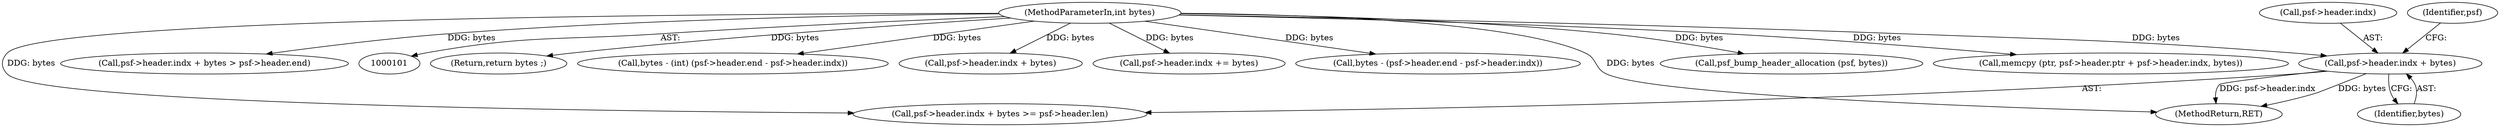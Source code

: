 digraph "0_libsndfile_708e996c87c5fae77b104ccfeb8f6db784c32074_13@pointer" {
"1000113" [label="(Call,psf->header.indx + bytes)"];
"1000104" [label="(MethodParameterIn,int bytes)"];
"1000226" [label="(Return,return bytes ;)"];
"1000114" [label="(Call,psf->header.indx)"];
"1000177" [label="(Call,bytes - (int) (psf->header.end - psf->header.indx))"];
"1000228" [label="(MethodReturn,RET)"];
"1000132" [label="(Call,psf->header.indx + bytes)"];
"1000113" [label="(Call,psf->header.indx + bytes)"];
"1000122" [label="(Identifier,psf)"];
"1000119" [label="(Identifier,bytes)"];
"1000104" [label="(MethodParameterIn,int bytes)"];
"1000219" [label="(Call,psf->header.indx += bytes)"];
"1000160" [label="(Call,bytes - (psf->header.end - psf->header.indx))"];
"1000125" [label="(Call,psf_bump_header_allocation (psf, bytes))"];
"1000205" [label="(Call,memcpy (ptr, psf->header.ptr + psf->header.indx, bytes))"];
"1000112" [label="(Call,psf->header.indx + bytes >= psf->header.len)"];
"1000131" [label="(Call,psf->header.indx + bytes > psf->header.end)"];
"1000113" -> "1000112"  [label="AST: "];
"1000113" -> "1000119"  [label="CFG: "];
"1000114" -> "1000113"  [label="AST: "];
"1000119" -> "1000113"  [label="AST: "];
"1000122" -> "1000113"  [label="CFG: "];
"1000113" -> "1000228"  [label="DDG: psf->header.indx"];
"1000113" -> "1000228"  [label="DDG: bytes"];
"1000104" -> "1000113"  [label="DDG: bytes"];
"1000104" -> "1000101"  [label="AST: "];
"1000104" -> "1000228"  [label="DDG: bytes"];
"1000104" -> "1000112"  [label="DDG: bytes"];
"1000104" -> "1000125"  [label="DDG: bytes"];
"1000104" -> "1000131"  [label="DDG: bytes"];
"1000104" -> "1000132"  [label="DDG: bytes"];
"1000104" -> "1000160"  [label="DDG: bytes"];
"1000104" -> "1000177"  [label="DDG: bytes"];
"1000104" -> "1000205"  [label="DDG: bytes"];
"1000104" -> "1000219"  [label="DDG: bytes"];
"1000104" -> "1000226"  [label="DDG: bytes"];
}
